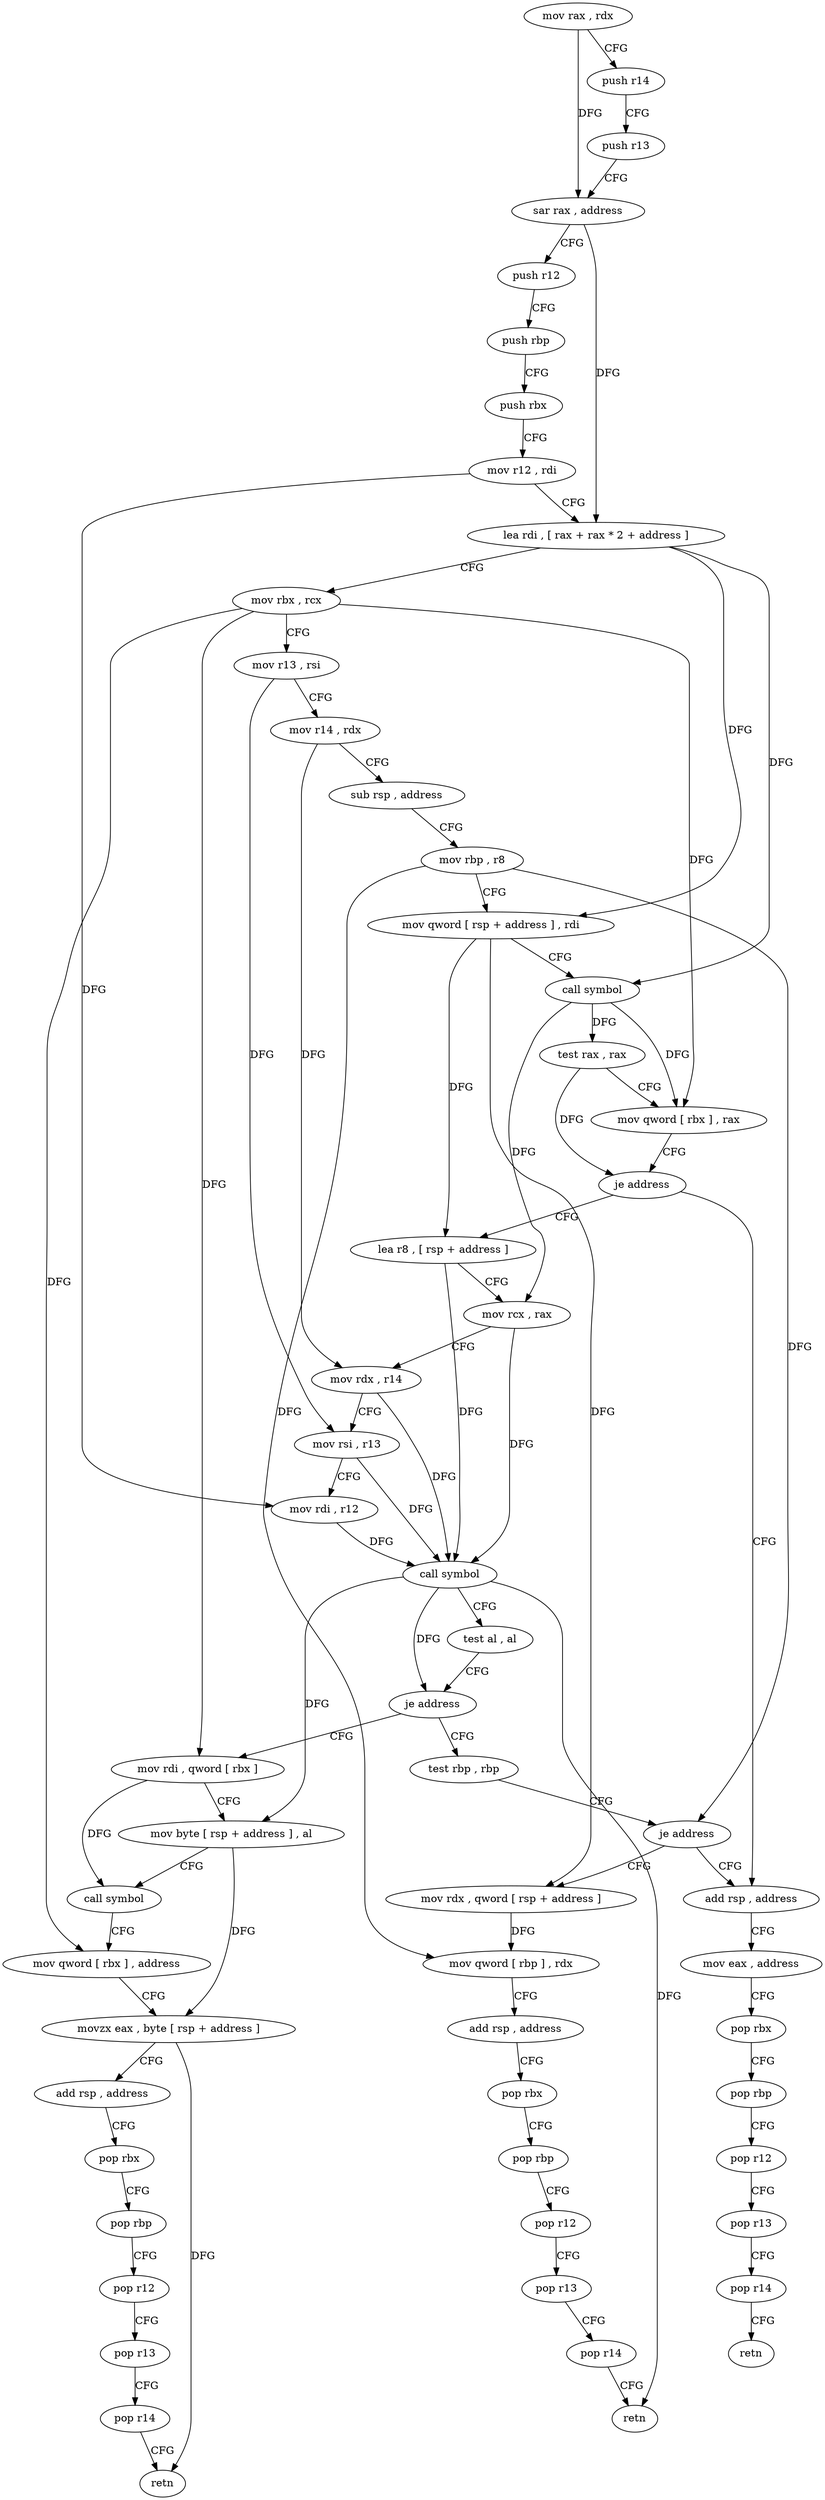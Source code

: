 digraph "func" {
"160800" [label = "mov rax , rdx" ]
"160803" [label = "push r14" ]
"160805" [label = "push r13" ]
"160807" [label = "sar rax , address" ]
"160811" [label = "push r12" ]
"160813" [label = "push rbp" ]
"160814" [label = "push rbx" ]
"160815" [label = "mov r12 , rdi" ]
"160818" [label = "lea rdi , [ rax + rax * 2 + address ]" ]
"160823" [label = "mov rbx , rcx" ]
"160826" [label = "mov r13 , rsi" ]
"160829" [label = "mov r14 , rdx" ]
"160832" [label = "sub rsp , address" ]
"160836" [label = "mov rbp , r8" ]
"160839" [label = "mov qword [ rsp + address ] , rdi" ]
"160844" [label = "call symbol" ]
"160849" [label = "test rax , rax" ]
"160852" [label = "mov qword [ rbx ] , rax" ]
"160855" [label = "je address" ]
"160912" [label = "add rsp , address" ]
"160857" [label = "lea r8 , [ rsp + address ]" ]
"160916" [label = "mov eax , address" ]
"160921" [label = "pop rbx" ]
"160922" [label = "pop rbp" ]
"160923" [label = "pop r12" ]
"160925" [label = "pop r13" ]
"160927" [label = "pop r14" ]
"160929" [label = "retn" ]
"160862" [label = "mov rcx , rax" ]
"160865" [label = "mov rdx , r14" ]
"160868" [label = "mov rsi , r13" ]
"160871" [label = "mov rdi , r12" ]
"160874" [label = "call symbol" ]
"160879" [label = "test al , al" ]
"160881" [label = "je address" ]
"160936" [label = "mov rdi , qword [ rbx ]" ]
"160883" [label = "test rbp , rbp" ]
"160939" [label = "mov byte [ rsp + address ] , al" ]
"160943" [label = "call symbol" ]
"160948" [label = "mov qword [ rbx ] , address" ]
"160955" [label = "movzx eax , byte [ rsp + address ]" ]
"160960" [label = "add rsp , address" ]
"160964" [label = "pop rbx" ]
"160965" [label = "pop rbp" ]
"160966" [label = "pop r12" ]
"160968" [label = "pop r13" ]
"160970" [label = "pop r14" ]
"160972" [label = "retn" ]
"160886" [label = "je address" ]
"160888" [label = "mov rdx , qword [ rsp + address ]" ]
"160893" [label = "mov qword [ rbp ] , rdx" ]
"160897" [label = "add rsp , address" ]
"160901" [label = "pop rbx" ]
"160902" [label = "pop rbp" ]
"160903" [label = "pop r12" ]
"160905" [label = "pop r13" ]
"160907" [label = "pop r14" ]
"160909" [label = "retn" ]
"160800" -> "160803" [ label = "CFG" ]
"160800" -> "160807" [ label = "DFG" ]
"160803" -> "160805" [ label = "CFG" ]
"160805" -> "160807" [ label = "CFG" ]
"160807" -> "160811" [ label = "CFG" ]
"160807" -> "160818" [ label = "DFG" ]
"160811" -> "160813" [ label = "CFG" ]
"160813" -> "160814" [ label = "CFG" ]
"160814" -> "160815" [ label = "CFG" ]
"160815" -> "160818" [ label = "CFG" ]
"160815" -> "160871" [ label = "DFG" ]
"160818" -> "160823" [ label = "CFG" ]
"160818" -> "160839" [ label = "DFG" ]
"160818" -> "160844" [ label = "DFG" ]
"160823" -> "160826" [ label = "CFG" ]
"160823" -> "160852" [ label = "DFG" ]
"160823" -> "160936" [ label = "DFG" ]
"160823" -> "160948" [ label = "DFG" ]
"160826" -> "160829" [ label = "CFG" ]
"160826" -> "160868" [ label = "DFG" ]
"160829" -> "160832" [ label = "CFG" ]
"160829" -> "160865" [ label = "DFG" ]
"160832" -> "160836" [ label = "CFG" ]
"160836" -> "160839" [ label = "CFG" ]
"160836" -> "160886" [ label = "DFG" ]
"160836" -> "160893" [ label = "DFG" ]
"160839" -> "160844" [ label = "CFG" ]
"160839" -> "160888" [ label = "DFG" ]
"160839" -> "160857" [ label = "DFG" ]
"160844" -> "160849" [ label = "DFG" ]
"160844" -> "160852" [ label = "DFG" ]
"160844" -> "160862" [ label = "DFG" ]
"160849" -> "160852" [ label = "CFG" ]
"160849" -> "160855" [ label = "DFG" ]
"160852" -> "160855" [ label = "CFG" ]
"160855" -> "160912" [ label = "CFG" ]
"160855" -> "160857" [ label = "CFG" ]
"160912" -> "160916" [ label = "CFG" ]
"160857" -> "160862" [ label = "CFG" ]
"160857" -> "160874" [ label = "DFG" ]
"160916" -> "160921" [ label = "CFG" ]
"160921" -> "160922" [ label = "CFG" ]
"160922" -> "160923" [ label = "CFG" ]
"160923" -> "160925" [ label = "CFG" ]
"160925" -> "160927" [ label = "CFG" ]
"160927" -> "160929" [ label = "CFG" ]
"160862" -> "160865" [ label = "CFG" ]
"160862" -> "160874" [ label = "DFG" ]
"160865" -> "160868" [ label = "CFG" ]
"160865" -> "160874" [ label = "DFG" ]
"160868" -> "160871" [ label = "CFG" ]
"160868" -> "160874" [ label = "DFG" ]
"160871" -> "160874" [ label = "DFG" ]
"160874" -> "160879" [ label = "CFG" ]
"160874" -> "160881" [ label = "DFG" ]
"160874" -> "160939" [ label = "DFG" ]
"160874" -> "160909" [ label = "DFG" ]
"160879" -> "160881" [ label = "CFG" ]
"160881" -> "160936" [ label = "CFG" ]
"160881" -> "160883" [ label = "CFG" ]
"160936" -> "160939" [ label = "CFG" ]
"160936" -> "160943" [ label = "DFG" ]
"160883" -> "160886" [ label = "CFG" ]
"160939" -> "160943" [ label = "CFG" ]
"160939" -> "160955" [ label = "DFG" ]
"160943" -> "160948" [ label = "CFG" ]
"160948" -> "160955" [ label = "CFG" ]
"160955" -> "160960" [ label = "CFG" ]
"160955" -> "160972" [ label = "DFG" ]
"160960" -> "160964" [ label = "CFG" ]
"160964" -> "160965" [ label = "CFG" ]
"160965" -> "160966" [ label = "CFG" ]
"160966" -> "160968" [ label = "CFG" ]
"160968" -> "160970" [ label = "CFG" ]
"160970" -> "160972" [ label = "CFG" ]
"160886" -> "160912" [ label = "CFG" ]
"160886" -> "160888" [ label = "CFG" ]
"160888" -> "160893" [ label = "DFG" ]
"160893" -> "160897" [ label = "CFG" ]
"160897" -> "160901" [ label = "CFG" ]
"160901" -> "160902" [ label = "CFG" ]
"160902" -> "160903" [ label = "CFG" ]
"160903" -> "160905" [ label = "CFG" ]
"160905" -> "160907" [ label = "CFG" ]
"160907" -> "160909" [ label = "CFG" ]
}
